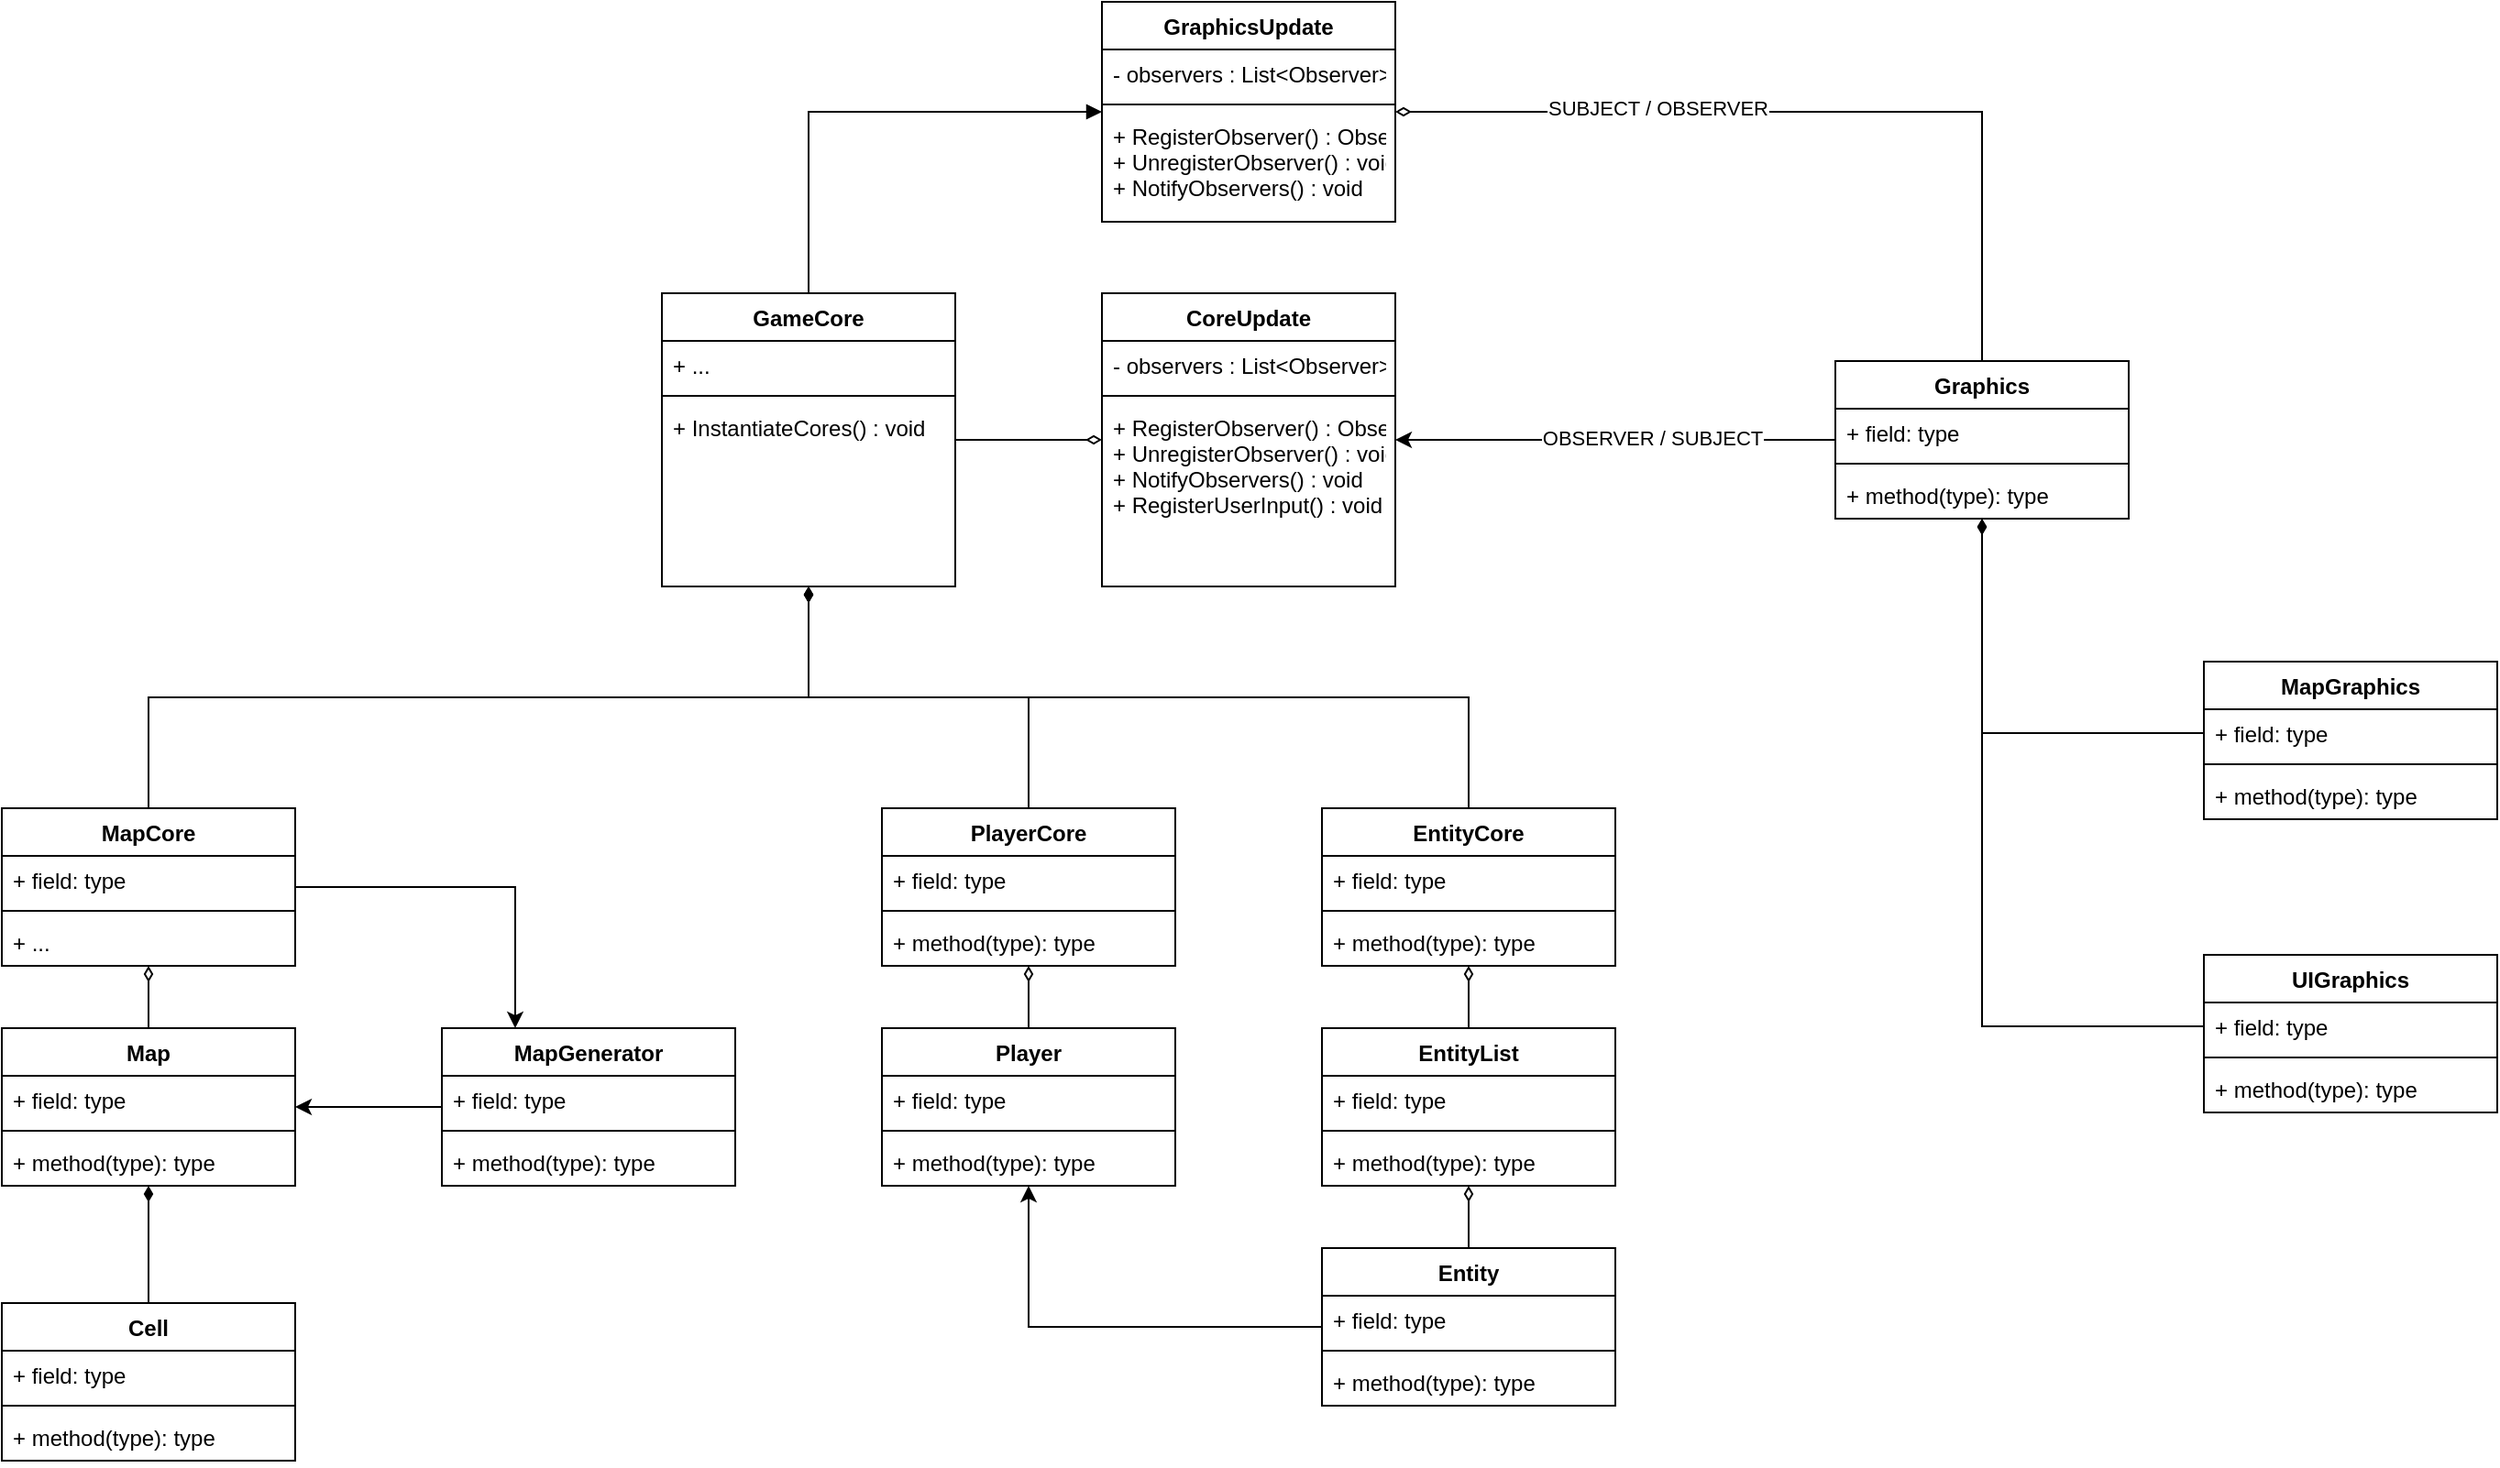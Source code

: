 <mxfile version="16.4.5" type="device"><diagram id="C5RBs43oDa-KdzZeNtuy" name="Page-1"><mxGraphModel dx="1422" dy="1982" grid="1" gridSize="10" guides="1" tooltips="1" connect="1" arrows="1" fold="1" page="1" pageScale="1" pageWidth="827" pageHeight="1169" math="0" shadow="0"><root><mxCell id="WIyWlLk6GJQsqaUBKTNV-0"/><mxCell id="WIyWlLk6GJQsqaUBKTNV-1" parent="WIyWlLk6GJQsqaUBKTNV-0"/><mxCell id="MYxf5_DO6HwggCJ-JQhd-1" style="edgeStyle=orthogonalEdgeStyle;rounded=0;orthogonalLoop=1;jettySize=auto;html=1;exitX=1;exitY=0.5;exitDx=0;exitDy=0;endArrow=diamondThin;endFill=0;" edge="1" parent="WIyWlLk6GJQsqaUBKTNV-1" source="miT6KoYlr4Fq0C0mBJy8-0" target="OhZlBr9VXH7yIJM2zUtV-15"><mxGeometry relative="1" as="geometry"/></mxCell><mxCell id="MYxf5_DO6HwggCJ-JQhd-9" style="edgeStyle=orthogonalEdgeStyle;rounded=0;orthogonalLoop=1;jettySize=auto;html=1;exitX=0.5;exitY=0;exitDx=0;exitDy=0;endArrow=block;endFill=1;entryX=0;entryY=0.5;entryDx=0;entryDy=0;" edge="1" parent="WIyWlLk6GJQsqaUBKTNV-1" source="miT6KoYlr4Fq0C0mBJy8-0" target="jsM1-eJlGXFgbwzMvxT7-0"><mxGeometry relative="1" as="geometry"><mxPoint x="460" y="-140" as="targetPoint"/></mxGeometry></mxCell><mxCell id="miT6KoYlr4Fq0C0mBJy8-0" value="GameCore" style="swimlane;fontStyle=1;align=center;verticalAlign=top;childLayout=stackLayout;horizontal=1;startSize=26;horizontalStack=0;resizeParent=1;resizeParentMax=0;resizeLast=0;collapsible=1;marginBottom=0;" parent="WIyWlLk6GJQsqaUBKTNV-1" vertex="1"><mxGeometry x="400" y="-1" width="160" height="160" as="geometry"/></mxCell><mxCell id="miT6KoYlr4Fq0C0mBJy8-1" value="+ ..." style="text;strokeColor=none;fillColor=none;align=left;verticalAlign=top;spacingLeft=4;spacingRight=4;overflow=hidden;rotatable=0;points=[[0,0.5],[1,0.5]];portConstraint=eastwest;" parent="miT6KoYlr4Fq0C0mBJy8-0" vertex="1"><mxGeometry y="26" width="160" height="26" as="geometry"/></mxCell><mxCell id="miT6KoYlr4Fq0C0mBJy8-2" value="" style="line;strokeWidth=1;fillColor=none;align=left;verticalAlign=middle;spacingTop=-1;spacingLeft=3;spacingRight=3;rotatable=0;labelPosition=right;points=[];portConstraint=eastwest;" parent="miT6KoYlr4Fq0C0mBJy8-0" vertex="1"><mxGeometry y="52" width="160" height="8" as="geometry"/></mxCell><mxCell id="miT6KoYlr4Fq0C0mBJy8-3" value="+ InstantiateCores() : void&#xA;" style="text;strokeColor=none;fillColor=none;align=left;verticalAlign=top;spacingLeft=4;spacingRight=4;overflow=hidden;rotatable=0;points=[[0,0.5],[1,0.5]];portConstraint=eastwest;" parent="miT6KoYlr4Fq0C0mBJy8-0" vertex="1"><mxGeometry y="60" width="160" height="100" as="geometry"/></mxCell><mxCell id="miT6KoYlr4Fq0C0mBJy8-47" style="edgeStyle=orthogonalEdgeStyle;rounded=0;orthogonalLoop=1;jettySize=auto;html=1;startArrow=diamondThin;startFill=0;endArrow=none;endFill=0;" parent="WIyWlLk6GJQsqaUBKTNV-1" source="miT6KoYlr4Fq0C0mBJy8-4" target="miT6KoYlr4Fq0C0mBJy8-21" edge="1"><mxGeometry relative="1" as="geometry"><Array as="points"><mxPoint x="90" y="430"/><mxPoint x="90" y="430"/></Array></mxGeometry></mxCell><mxCell id="MYxf5_DO6HwggCJ-JQhd-5" style="edgeStyle=orthogonalEdgeStyle;rounded=0;orthogonalLoop=1;jettySize=auto;html=1;exitX=0.5;exitY=0;exitDx=0;exitDy=0;endArrow=diamondThin;endFill=1;" edge="1" parent="WIyWlLk6GJQsqaUBKTNV-1" source="miT6KoYlr4Fq0C0mBJy8-4" target="miT6KoYlr4Fq0C0mBJy8-0"><mxGeometry relative="1" as="geometry"/></mxCell><mxCell id="miT6KoYlr4Fq0C0mBJy8-4" value="MapCore" style="swimlane;fontStyle=1;align=center;verticalAlign=top;childLayout=stackLayout;horizontal=1;startSize=26;horizontalStack=0;resizeParent=1;resizeParentMax=0;resizeLast=0;collapsible=1;marginBottom=0;" parent="WIyWlLk6GJQsqaUBKTNV-1" vertex="1"><mxGeometry x="40" y="280" width="160" height="86" as="geometry"/></mxCell><mxCell id="miT6KoYlr4Fq0C0mBJy8-5" value="+ field: type" style="text;strokeColor=none;fillColor=none;align=left;verticalAlign=top;spacingLeft=4;spacingRight=4;overflow=hidden;rotatable=0;points=[[0,0.5],[1,0.5]];portConstraint=eastwest;" parent="miT6KoYlr4Fq0C0mBJy8-4" vertex="1"><mxGeometry y="26" width="160" height="26" as="geometry"/></mxCell><mxCell id="miT6KoYlr4Fq0C0mBJy8-6" value="" style="line;strokeWidth=1;fillColor=none;align=left;verticalAlign=middle;spacingTop=-1;spacingLeft=3;spacingRight=3;rotatable=0;labelPosition=right;points=[];portConstraint=eastwest;" parent="miT6KoYlr4Fq0C0mBJy8-4" vertex="1"><mxGeometry y="52" width="160" height="8" as="geometry"/></mxCell><mxCell id="miT6KoYlr4Fq0C0mBJy8-7" value="+ ..." style="text;strokeColor=none;fillColor=none;align=left;verticalAlign=top;spacingLeft=4;spacingRight=4;overflow=hidden;rotatable=0;points=[[0,0.5],[1,0.5]];portConstraint=eastwest;" parent="miT6KoYlr4Fq0C0mBJy8-4" vertex="1"><mxGeometry y="60" width="160" height="26" as="geometry"/></mxCell><mxCell id="MYxf5_DO6HwggCJ-JQhd-6" style="edgeStyle=orthogonalEdgeStyle;rounded=0;orthogonalLoop=1;jettySize=auto;html=1;exitX=0.5;exitY=0;exitDx=0;exitDy=0;endArrow=diamondThin;endFill=1;" edge="1" parent="WIyWlLk6GJQsqaUBKTNV-1" source="miT6KoYlr4Fq0C0mBJy8-8" target="miT6KoYlr4Fq0C0mBJy8-0"><mxGeometry relative="1" as="geometry"/></mxCell><mxCell id="miT6KoYlr4Fq0C0mBJy8-8" value="PlayerCore" style="swimlane;fontStyle=1;align=center;verticalAlign=top;childLayout=stackLayout;horizontal=1;startSize=26;horizontalStack=0;resizeParent=1;resizeParentMax=0;resizeLast=0;collapsible=1;marginBottom=0;" parent="WIyWlLk6GJQsqaUBKTNV-1" vertex="1"><mxGeometry x="520" y="280" width="160" height="86" as="geometry"/></mxCell><mxCell id="miT6KoYlr4Fq0C0mBJy8-9" value="+ field: type" style="text;strokeColor=none;fillColor=none;align=left;verticalAlign=top;spacingLeft=4;spacingRight=4;overflow=hidden;rotatable=0;points=[[0,0.5],[1,0.5]];portConstraint=eastwest;" parent="miT6KoYlr4Fq0C0mBJy8-8" vertex="1"><mxGeometry y="26" width="160" height="26" as="geometry"/></mxCell><mxCell id="miT6KoYlr4Fq0C0mBJy8-10" value="" style="line;strokeWidth=1;fillColor=none;align=left;verticalAlign=middle;spacingTop=-1;spacingLeft=3;spacingRight=3;rotatable=0;labelPosition=right;points=[];portConstraint=eastwest;" parent="miT6KoYlr4Fq0C0mBJy8-8" vertex="1"><mxGeometry y="52" width="160" height="8" as="geometry"/></mxCell><mxCell id="miT6KoYlr4Fq0C0mBJy8-11" value="+ method(type): type" style="text;strokeColor=none;fillColor=none;align=left;verticalAlign=top;spacingLeft=4;spacingRight=4;overflow=hidden;rotatable=0;points=[[0,0.5],[1,0.5]];portConstraint=eastwest;" parent="miT6KoYlr4Fq0C0mBJy8-8" vertex="1"><mxGeometry y="60" width="160" height="26" as="geometry"/></mxCell><mxCell id="MYxf5_DO6HwggCJ-JQhd-7" style="edgeStyle=orthogonalEdgeStyle;rounded=0;orthogonalLoop=1;jettySize=auto;html=1;exitX=0.5;exitY=0;exitDx=0;exitDy=0;endArrow=diamondThin;endFill=1;" edge="1" parent="WIyWlLk6GJQsqaUBKTNV-1" source="miT6KoYlr4Fq0C0mBJy8-12" target="miT6KoYlr4Fq0C0mBJy8-0"><mxGeometry relative="1" as="geometry"/></mxCell><mxCell id="miT6KoYlr4Fq0C0mBJy8-12" value="EntityCore" style="swimlane;fontStyle=1;align=center;verticalAlign=top;childLayout=stackLayout;horizontal=1;startSize=26;horizontalStack=0;resizeParent=1;resizeParentMax=0;resizeLast=0;collapsible=1;marginBottom=0;" parent="WIyWlLk6GJQsqaUBKTNV-1" vertex="1"><mxGeometry x="760" y="280" width="160" height="86" as="geometry"/></mxCell><mxCell id="miT6KoYlr4Fq0C0mBJy8-13" value="+ field: type" style="text;strokeColor=none;fillColor=none;align=left;verticalAlign=top;spacingLeft=4;spacingRight=4;overflow=hidden;rotatable=0;points=[[0,0.5],[1,0.5]];portConstraint=eastwest;" parent="miT6KoYlr4Fq0C0mBJy8-12" vertex="1"><mxGeometry y="26" width="160" height="26" as="geometry"/></mxCell><mxCell id="miT6KoYlr4Fq0C0mBJy8-14" value="" style="line;strokeWidth=1;fillColor=none;align=left;verticalAlign=middle;spacingTop=-1;spacingLeft=3;spacingRight=3;rotatable=0;labelPosition=right;points=[];portConstraint=eastwest;" parent="miT6KoYlr4Fq0C0mBJy8-12" vertex="1"><mxGeometry y="52" width="160" height="8" as="geometry"/></mxCell><mxCell id="miT6KoYlr4Fq0C0mBJy8-15" value="+ method(type): type" style="text;strokeColor=none;fillColor=none;align=left;verticalAlign=top;spacingLeft=4;spacingRight=4;overflow=hidden;rotatable=0;points=[[0,0.5],[1,0.5]];portConstraint=eastwest;" parent="miT6KoYlr4Fq0C0mBJy8-12" vertex="1"><mxGeometry y="60" width="160" height="26" as="geometry"/></mxCell><mxCell id="miT6KoYlr4Fq0C0mBJy8-45" style="edgeStyle=orthogonalEdgeStyle;rounded=0;orthogonalLoop=1;jettySize=auto;html=1;startArrow=none;startFill=0;endArrow=classic;endFill=1;" parent="WIyWlLk6GJQsqaUBKTNV-1" source="miT6KoYlr4Fq0C0mBJy8-17" target="miT6KoYlr4Fq0C0mBJy8-21" edge="1"><mxGeometry relative="1" as="geometry"><Array as="points"/></mxGeometry></mxCell><mxCell id="miT6KoYlr4Fq0C0mBJy8-17" value="MapGenerator" style="swimlane;fontStyle=1;align=center;verticalAlign=top;childLayout=stackLayout;horizontal=1;startSize=26;horizontalStack=0;resizeParent=1;resizeParentMax=0;resizeLast=0;collapsible=1;marginBottom=0;" parent="WIyWlLk6GJQsqaUBKTNV-1" vertex="1"><mxGeometry x="280" y="400" width="160" height="86" as="geometry"/></mxCell><mxCell id="miT6KoYlr4Fq0C0mBJy8-18" value="+ field: type" style="text;strokeColor=none;fillColor=none;align=left;verticalAlign=top;spacingLeft=4;spacingRight=4;overflow=hidden;rotatable=0;points=[[0,0.5],[1,0.5]];portConstraint=eastwest;" parent="miT6KoYlr4Fq0C0mBJy8-17" vertex="1"><mxGeometry y="26" width="160" height="26" as="geometry"/></mxCell><mxCell id="miT6KoYlr4Fq0C0mBJy8-19" value="" style="line;strokeWidth=1;fillColor=none;align=left;verticalAlign=middle;spacingTop=-1;spacingLeft=3;spacingRight=3;rotatable=0;labelPosition=right;points=[];portConstraint=eastwest;" parent="miT6KoYlr4Fq0C0mBJy8-17" vertex="1"><mxGeometry y="52" width="160" height="8" as="geometry"/></mxCell><mxCell id="miT6KoYlr4Fq0C0mBJy8-20" value="+ method(type): type" style="text;strokeColor=none;fillColor=none;align=left;verticalAlign=top;spacingLeft=4;spacingRight=4;overflow=hidden;rotatable=0;points=[[0,0.5],[1,0.5]];portConstraint=eastwest;" parent="miT6KoYlr4Fq0C0mBJy8-17" vertex="1"><mxGeometry y="60" width="160" height="26" as="geometry"/></mxCell><mxCell id="miT6KoYlr4Fq0C0mBJy8-21" value="Map" style="swimlane;fontStyle=1;align=center;verticalAlign=top;childLayout=stackLayout;horizontal=1;startSize=26;horizontalStack=0;resizeParent=1;resizeParentMax=0;resizeLast=0;collapsible=1;marginBottom=0;" parent="WIyWlLk6GJQsqaUBKTNV-1" vertex="1"><mxGeometry x="40" y="400" width="160" height="86" as="geometry"/></mxCell><mxCell id="miT6KoYlr4Fq0C0mBJy8-22" value="+ field: type" style="text;strokeColor=none;fillColor=none;align=left;verticalAlign=top;spacingLeft=4;spacingRight=4;overflow=hidden;rotatable=0;points=[[0,0.5],[1,0.5]];portConstraint=eastwest;" parent="miT6KoYlr4Fq0C0mBJy8-21" vertex="1"><mxGeometry y="26" width="160" height="26" as="geometry"/></mxCell><mxCell id="miT6KoYlr4Fq0C0mBJy8-23" value="" style="line;strokeWidth=1;fillColor=none;align=left;verticalAlign=middle;spacingTop=-1;spacingLeft=3;spacingRight=3;rotatable=0;labelPosition=right;points=[];portConstraint=eastwest;" parent="miT6KoYlr4Fq0C0mBJy8-21" vertex="1"><mxGeometry y="52" width="160" height="8" as="geometry"/></mxCell><mxCell id="miT6KoYlr4Fq0C0mBJy8-24" value="+ method(type): type" style="text;strokeColor=none;fillColor=none;align=left;verticalAlign=top;spacingLeft=4;spacingRight=4;overflow=hidden;rotatable=0;points=[[0,0.5],[1,0.5]];portConstraint=eastwest;" parent="miT6KoYlr4Fq0C0mBJy8-21" vertex="1"><mxGeometry y="60" width="160" height="26" as="geometry"/></mxCell><mxCell id="MYxf5_DO6HwggCJ-JQhd-4" style="edgeStyle=orthogonalEdgeStyle;rounded=0;orthogonalLoop=1;jettySize=auto;html=1;exitX=0.5;exitY=0;exitDx=0;exitDy=0;endArrow=diamondThin;endFill=1;" edge="1" parent="WIyWlLk6GJQsqaUBKTNV-1" source="miT6KoYlr4Fq0C0mBJy8-25" target="miT6KoYlr4Fq0C0mBJy8-21"><mxGeometry relative="1" as="geometry"/></mxCell><mxCell id="miT6KoYlr4Fq0C0mBJy8-25" value="Cell" style="swimlane;fontStyle=1;align=center;verticalAlign=top;childLayout=stackLayout;horizontal=1;startSize=26;horizontalStack=0;resizeParent=1;resizeParentMax=0;resizeLast=0;collapsible=1;marginBottom=0;" parent="WIyWlLk6GJQsqaUBKTNV-1" vertex="1"><mxGeometry x="40" y="550" width="160" height="86" as="geometry"/></mxCell><mxCell id="miT6KoYlr4Fq0C0mBJy8-26" value="+ field: type" style="text;strokeColor=none;fillColor=none;align=left;verticalAlign=top;spacingLeft=4;spacingRight=4;overflow=hidden;rotatable=0;points=[[0,0.5],[1,0.5]];portConstraint=eastwest;" parent="miT6KoYlr4Fq0C0mBJy8-25" vertex="1"><mxGeometry y="26" width="160" height="26" as="geometry"/></mxCell><mxCell id="miT6KoYlr4Fq0C0mBJy8-27" value="" style="line;strokeWidth=1;fillColor=none;align=left;verticalAlign=middle;spacingTop=-1;spacingLeft=3;spacingRight=3;rotatable=0;labelPosition=right;points=[];portConstraint=eastwest;" parent="miT6KoYlr4Fq0C0mBJy8-25" vertex="1"><mxGeometry y="52" width="160" height="8" as="geometry"/></mxCell><mxCell id="miT6KoYlr4Fq0C0mBJy8-28" value="+ method(type): type" style="text;strokeColor=none;fillColor=none;align=left;verticalAlign=top;spacingLeft=4;spacingRight=4;overflow=hidden;rotatable=0;points=[[0,0.5],[1,0.5]];portConstraint=eastwest;" parent="miT6KoYlr4Fq0C0mBJy8-25" vertex="1"><mxGeometry y="60" width="160" height="26" as="geometry"/></mxCell><mxCell id="miT6KoYlr4Fq0C0mBJy8-29" value="Player" style="swimlane;fontStyle=1;align=center;verticalAlign=top;childLayout=stackLayout;horizontal=1;startSize=26;horizontalStack=0;resizeParent=1;resizeParentMax=0;resizeLast=0;collapsible=1;marginBottom=0;" parent="WIyWlLk6GJQsqaUBKTNV-1" vertex="1"><mxGeometry x="520" y="400" width="160" height="86" as="geometry"/></mxCell><mxCell id="miT6KoYlr4Fq0C0mBJy8-30" value="+ field: type" style="text;strokeColor=none;fillColor=none;align=left;verticalAlign=top;spacingLeft=4;spacingRight=4;overflow=hidden;rotatable=0;points=[[0,0.5],[1,0.5]];portConstraint=eastwest;" parent="miT6KoYlr4Fq0C0mBJy8-29" vertex="1"><mxGeometry y="26" width="160" height="26" as="geometry"/></mxCell><mxCell id="miT6KoYlr4Fq0C0mBJy8-31" value="" style="line;strokeWidth=1;fillColor=none;align=left;verticalAlign=middle;spacingTop=-1;spacingLeft=3;spacingRight=3;rotatable=0;labelPosition=right;points=[];portConstraint=eastwest;" parent="miT6KoYlr4Fq0C0mBJy8-29" vertex="1"><mxGeometry y="52" width="160" height="8" as="geometry"/></mxCell><mxCell id="miT6KoYlr4Fq0C0mBJy8-32" value="+ method(type): type" style="text;strokeColor=none;fillColor=none;align=left;verticalAlign=top;spacingLeft=4;spacingRight=4;overflow=hidden;rotatable=0;points=[[0,0.5],[1,0.5]];portConstraint=eastwest;" parent="miT6KoYlr4Fq0C0mBJy8-29" vertex="1"><mxGeometry y="60" width="160" height="26" as="geometry"/></mxCell><mxCell id="miT6KoYlr4Fq0C0mBJy8-33" value="EntityList" style="swimlane;fontStyle=1;align=center;verticalAlign=top;childLayout=stackLayout;horizontal=1;startSize=26;horizontalStack=0;resizeParent=1;resizeParentMax=0;resizeLast=0;collapsible=1;marginBottom=0;" parent="WIyWlLk6GJQsqaUBKTNV-1" vertex="1"><mxGeometry x="760" y="400" width="160" height="86" as="geometry"/></mxCell><mxCell id="miT6KoYlr4Fq0C0mBJy8-34" value="+ field: type" style="text;strokeColor=none;fillColor=none;align=left;verticalAlign=top;spacingLeft=4;spacingRight=4;overflow=hidden;rotatable=0;points=[[0,0.5],[1,0.5]];portConstraint=eastwest;" parent="miT6KoYlr4Fq0C0mBJy8-33" vertex="1"><mxGeometry y="26" width="160" height="26" as="geometry"/></mxCell><mxCell id="miT6KoYlr4Fq0C0mBJy8-35" value="" style="line;strokeWidth=1;fillColor=none;align=left;verticalAlign=middle;spacingTop=-1;spacingLeft=3;spacingRight=3;rotatable=0;labelPosition=right;points=[];portConstraint=eastwest;" parent="miT6KoYlr4Fq0C0mBJy8-33" vertex="1"><mxGeometry y="52" width="160" height="8" as="geometry"/></mxCell><mxCell id="miT6KoYlr4Fq0C0mBJy8-36" value="+ method(type): type" style="text;strokeColor=none;fillColor=none;align=left;verticalAlign=top;spacingLeft=4;spacingRight=4;overflow=hidden;rotatable=0;points=[[0,0.5],[1,0.5]];portConstraint=eastwest;" parent="miT6KoYlr4Fq0C0mBJy8-33" vertex="1"><mxGeometry y="60" width="160" height="26" as="geometry"/></mxCell><mxCell id="miT6KoYlr4Fq0C0mBJy8-46" style="edgeStyle=orthogonalEdgeStyle;rounded=0;orthogonalLoop=1;jettySize=auto;html=1;startArrow=none;startFill=0;endArrow=classic;endFill=1;" parent="WIyWlLk6GJQsqaUBKTNV-1" source="miT6KoYlr4Fq0C0mBJy8-37" target="miT6KoYlr4Fq0C0mBJy8-29" edge="1"><mxGeometry relative="1" as="geometry"><mxPoint x="1060" y="660" as="sourcePoint"/><mxPoint x="1450" y="780" as="targetPoint"/></mxGeometry></mxCell><mxCell id="miT6KoYlr4Fq0C0mBJy8-37" value="Entity" style="swimlane;fontStyle=1;align=center;verticalAlign=top;childLayout=stackLayout;horizontal=1;startSize=26;horizontalStack=0;resizeParent=1;resizeParentMax=0;resizeLast=0;collapsible=1;marginBottom=0;" parent="WIyWlLk6GJQsqaUBKTNV-1" vertex="1"><mxGeometry x="760" y="520" width="160" height="86" as="geometry"/></mxCell><mxCell id="miT6KoYlr4Fq0C0mBJy8-38" value="+ field: type" style="text;strokeColor=none;fillColor=none;align=left;verticalAlign=top;spacingLeft=4;spacingRight=4;overflow=hidden;rotatable=0;points=[[0,0.5],[1,0.5]];portConstraint=eastwest;" parent="miT6KoYlr4Fq0C0mBJy8-37" vertex="1"><mxGeometry y="26" width="160" height="26" as="geometry"/></mxCell><mxCell id="miT6KoYlr4Fq0C0mBJy8-39" value="" style="line;strokeWidth=1;fillColor=none;align=left;verticalAlign=middle;spacingTop=-1;spacingLeft=3;spacingRight=3;rotatable=0;labelPosition=right;points=[];portConstraint=eastwest;" parent="miT6KoYlr4Fq0C0mBJy8-37" vertex="1"><mxGeometry y="52" width="160" height="8" as="geometry"/></mxCell><mxCell id="miT6KoYlr4Fq0C0mBJy8-40" value="+ method(type): type" style="text;strokeColor=none;fillColor=none;align=left;verticalAlign=top;spacingLeft=4;spacingRight=4;overflow=hidden;rotatable=0;points=[[0,0.5],[1,0.5]];portConstraint=eastwest;" parent="miT6KoYlr4Fq0C0mBJy8-37" vertex="1"><mxGeometry y="60" width="160" height="26" as="geometry"/></mxCell><mxCell id="miT6KoYlr4Fq0C0mBJy8-44" style="edgeStyle=orthogonalEdgeStyle;rounded=0;orthogonalLoop=1;jettySize=auto;html=1;entryX=0.25;entryY=0;entryDx=0;entryDy=0;startArrow=none;startFill=0;endArrow=classic;endFill=1;" parent="WIyWlLk6GJQsqaUBKTNV-1" source="miT6KoYlr4Fq0C0mBJy8-4" target="miT6KoYlr4Fq0C0mBJy8-17" edge="1"><mxGeometry relative="1" as="geometry"/></mxCell><mxCell id="miT6KoYlr4Fq0C0mBJy8-48" style="edgeStyle=orthogonalEdgeStyle;rounded=0;orthogonalLoop=1;jettySize=auto;html=1;startArrow=diamondThin;startFill=0;endArrow=none;endFill=0;" parent="WIyWlLk6GJQsqaUBKTNV-1" source="miT6KoYlr4Fq0C0mBJy8-8" target="miT6KoYlr4Fq0C0mBJy8-29" edge="1"><mxGeometry relative="1" as="geometry"/></mxCell><mxCell id="miT6KoYlr4Fq0C0mBJy8-50" style="edgeStyle=orthogonalEdgeStyle;rounded=0;orthogonalLoop=1;jettySize=auto;html=1;startArrow=diamondThin;startFill=0;endArrow=none;endFill=0;" parent="WIyWlLk6GJQsqaUBKTNV-1" source="miT6KoYlr4Fq0C0mBJy8-12" target="miT6KoYlr4Fq0C0mBJy8-33" edge="1"><mxGeometry relative="1" as="geometry"/></mxCell><mxCell id="miT6KoYlr4Fq0C0mBJy8-51" style="edgeStyle=orthogonalEdgeStyle;rounded=0;orthogonalLoop=1;jettySize=auto;html=1;startArrow=diamondThin;startFill=0;endArrow=none;endFill=0;" parent="WIyWlLk6GJQsqaUBKTNV-1" source="miT6KoYlr4Fq0C0mBJy8-33" target="miT6KoYlr4Fq0C0mBJy8-37" edge="1"><mxGeometry relative="1" as="geometry"/></mxCell><mxCell id="vRj6a2zsIIq6kAdM4MDe-0" value="MapGraphics" style="swimlane;fontStyle=1;align=center;verticalAlign=top;childLayout=stackLayout;horizontal=1;startSize=26;horizontalStack=0;resizeParent=1;resizeParentMax=0;resizeLast=0;collapsible=1;marginBottom=0;" parent="WIyWlLk6GJQsqaUBKTNV-1" vertex="1"><mxGeometry x="1241" y="200" width="160" height="86" as="geometry"/></mxCell><mxCell id="vRj6a2zsIIq6kAdM4MDe-1" value="+ field: type" style="text;strokeColor=none;fillColor=none;align=left;verticalAlign=top;spacingLeft=4;spacingRight=4;overflow=hidden;rotatable=0;points=[[0,0.5],[1,0.5]];portConstraint=eastwest;" parent="vRj6a2zsIIq6kAdM4MDe-0" vertex="1"><mxGeometry y="26" width="160" height="26" as="geometry"/></mxCell><mxCell id="vRj6a2zsIIq6kAdM4MDe-2" value="" style="line;strokeWidth=1;fillColor=none;align=left;verticalAlign=middle;spacingTop=-1;spacingLeft=3;spacingRight=3;rotatable=0;labelPosition=right;points=[];portConstraint=eastwest;" parent="vRj6a2zsIIq6kAdM4MDe-0" vertex="1"><mxGeometry y="52" width="160" height="8" as="geometry"/></mxCell><mxCell id="vRj6a2zsIIq6kAdM4MDe-3" value="+ method(type): type" style="text;strokeColor=none;fillColor=none;align=left;verticalAlign=top;spacingLeft=4;spacingRight=4;overflow=hidden;rotatable=0;points=[[0,0.5],[1,0.5]];portConstraint=eastwest;" parent="vRj6a2zsIIq6kAdM4MDe-0" vertex="1"><mxGeometry y="60" width="160" height="26" as="geometry"/></mxCell><mxCell id="vRj6a2zsIIq6kAdM4MDe-4" value="UIGraphics" style="swimlane;fontStyle=1;align=center;verticalAlign=top;childLayout=stackLayout;horizontal=1;startSize=26;horizontalStack=0;resizeParent=1;resizeParentMax=0;resizeLast=0;collapsible=1;marginBottom=0;" parent="WIyWlLk6GJQsqaUBKTNV-1" vertex="1"><mxGeometry x="1241" y="360" width="160" height="86" as="geometry"/></mxCell><mxCell id="vRj6a2zsIIq6kAdM4MDe-5" value="+ field: type" style="text;strokeColor=none;fillColor=none;align=left;verticalAlign=top;spacingLeft=4;spacingRight=4;overflow=hidden;rotatable=0;points=[[0,0.5],[1,0.5]];portConstraint=eastwest;" parent="vRj6a2zsIIq6kAdM4MDe-4" vertex="1"><mxGeometry y="26" width="160" height="26" as="geometry"/></mxCell><mxCell id="vRj6a2zsIIq6kAdM4MDe-6" value="" style="line;strokeWidth=1;fillColor=none;align=left;verticalAlign=middle;spacingTop=-1;spacingLeft=3;spacingRight=3;rotatable=0;labelPosition=right;points=[];portConstraint=eastwest;" parent="vRj6a2zsIIq6kAdM4MDe-4" vertex="1"><mxGeometry y="52" width="160" height="8" as="geometry"/></mxCell><mxCell id="vRj6a2zsIIq6kAdM4MDe-7" value="+ method(type): type" style="text;strokeColor=none;fillColor=none;align=left;verticalAlign=top;spacingLeft=4;spacingRight=4;overflow=hidden;rotatable=0;points=[[0,0.5],[1,0.5]];portConstraint=eastwest;" parent="vRj6a2zsIIq6kAdM4MDe-4" vertex="1"><mxGeometry y="60" width="160" height="26" as="geometry"/></mxCell><mxCell id="vRj6a2zsIIq6kAdM4MDe-13" style="edgeStyle=orthogonalEdgeStyle;rounded=0;orthogonalLoop=1;jettySize=auto;html=1;exitX=0.5;exitY=1;exitDx=0;exitDy=0;entryX=0;entryY=0.5;entryDx=0;entryDy=0;endArrow=none;endFill=0;startArrow=diamondThin;startFill=1;" parent="WIyWlLk6GJQsqaUBKTNV-1" source="vRj6a2zsIIq6kAdM4MDe-8" target="vRj6a2zsIIq6kAdM4MDe-1" edge="1"><mxGeometry relative="1" as="geometry"/></mxCell><mxCell id="vRj6a2zsIIq6kAdM4MDe-14" style="edgeStyle=orthogonalEdgeStyle;rounded=0;orthogonalLoop=1;jettySize=auto;html=1;exitX=0.5;exitY=1;exitDx=0;exitDy=0;entryX=0;entryY=0.5;entryDx=0;entryDy=0;startArrow=diamondThin;startFill=1;endArrow=none;endFill=0;" parent="WIyWlLk6GJQsqaUBKTNV-1" source="vRj6a2zsIIq6kAdM4MDe-8" target="vRj6a2zsIIq6kAdM4MDe-5" edge="1"><mxGeometry relative="1" as="geometry"/></mxCell><mxCell id="MYxf5_DO6HwggCJ-JQhd-0" style="edgeStyle=orthogonalEdgeStyle;rounded=0;orthogonalLoop=1;jettySize=auto;html=1;exitX=0;exitY=0.5;exitDx=0;exitDy=0;" edge="1" parent="WIyWlLk6GJQsqaUBKTNV-1" source="vRj6a2zsIIq6kAdM4MDe-8" target="OhZlBr9VXH7yIJM2zUtV-15"><mxGeometry relative="1" as="geometry"/></mxCell><mxCell id="MYxf5_DO6HwggCJ-JQhd-8" value="OBSERVER / SUBJECT" style="edgeLabel;html=1;align=center;verticalAlign=middle;resizable=0;points=[];" vertex="1" connectable="0" parent="MYxf5_DO6HwggCJ-JQhd-0"><mxGeometry x="-0.225" y="2" relative="1" as="geometry"><mxPoint x="-7" y="-3" as="offset"/></mxGeometry></mxCell><mxCell id="vRj6a2zsIIq6kAdM4MDe-8" value="Graphics" style="swimlane;fontStyle=1;align=center;verticalAlign=top;childLayout=stackLayout;horizontal=1;startSize=26;horizontalStack=0;resizeParent=1;resizeParentMax=0;resizeLast=0;collapsible=1;marginBottom=0;" parent="WIyWlLk6GJQsqaUBKTNV-1" vertex="1"><mxGeometry x="1040" y="36" width="160" height="86" as="geometry"/></mxCell><mxCell id="vRj6a2zsIIq6kAdM4MDe-9" value="+ field: type" style="text;strokeColor=none;fillColor=none;align=left;verticalAlign=top;spacingLeft=4;spacingRight=4;overflow=hidden;rotatable=0;points=[[0,0.5],[1,0.5]];portConstraint=eastwest;" parent="vRj6a2zsIIq6kAdM4MDe-8" vertex="1"><mxGeometry y="26" width="160" height="26" as="geometry"/></mxCell><mxCell id="vRj6a2zsIIq6kAdM4MDe-10" value="" style="line;strokeWidth=1;fillColor=none;align=left;verticalAlign=middle;spacingTop=-1;spacingLeft=3;spacingRight=3;rotatable=0;labelPosition=right;points=[];portConstraint=eastwest;" parent="vRj6a2zsIIq6kAdM4MDe-8" vertex="1"><mxGeometry y="52" width="160" height="8" as="geometry"/></mxCell><mxCell id="vRj6a2zsIIq6kAdM4MDe-11" value="+ method(type): type" style="text;strokeColor=none;fillColor=none;align=left;verticalAlign=top;spacingLeft=4;spacingRight=4;overflow=hidden;rotatable=0;points=[[0,0.5],[1,0.5]];portConstraint=eastwest;" parent="vRj6a2zsIIq6kAdM4MDe-8" vertex="1"><mxGeometry y="60" width="160" height="26" as="geometry"/></mxCell><mxCell id="OhZlBr9VXH7yIJM2zUtV-15" value="CoreUpdate" style="swimlane;fontStyle=1;align=center;verticalAlign=top;childLayout=stackLayout;horizontal=1;startSize=26;horizontalStack=0;resizeParent=1;resizeParentMax=0;resizeLast=0;collapsible=1;marginBottom=0;" parent="WIyWlLk6GJQsqaUBKTNV-1" vertex="1"><mxGeometry x="640" y="-1" width="160" height="160" as="geometry"/></mxCell><mxCell id="OhZlBr9VXH7yIJM2zUtV-16" value="- observers : List&lt;Observer&gt;" style="text;strokeColor=none;fillColor=none;align=left;verticalAlign=top;spacingLeft=4;spacingRight=4;overflow=hidden;rotatable=0;points=[[0,0.5],[1,0.5]];portConstraint=eastwest;" parent="OhZlBr9VXH7yIJM2zUtV-15" vertex="1"><mxGeometry y="26" width="160" height="26" as="geometry"/></mxCell><mxCell id="OhZlBr9VXH7yIJM2zUtV-17" value="" style="line;strokeWidth=1;fillColor=none;align=left;verticalAlign=middle;spacingTop=-1;spacingLeft=3;spacingRight=3;rotatable=0;labelPosition=right;points=[];portConstraint=eastwest;" parent="OhZlBr9VXH7yIJM2zUtV-15" vertex="1"><mxGeometry y="52" width="160" height="8" as="geometry"/></mxCell><mxCell id="OhZlBr9VXH7yIJM2zUtV-18" value="+ RegisterObserver() : Observer&#xA;+ UnregisterObserver() : void&#xA;+ NotifyObservers() : void&#xA;+ RegisterUserInput() : void&#xA;" style="text;strokeColor=none;fillColor=none;align=left;verticalAlign=top;spacingLeft=4;spacingRight=4;overflow=hidden;rotatable=0;points=[[0,0.5],[1,0.5]];portConstraint=eastwest;" parent="OhZlBr9VXH7yIJM2zUtV-15" vertex="1"><mxGeometry y="60" width="160" height="100" as="geometry"/></mxCell><mxCell id="jsM1-eJlGXFgbwzMvxT7-7" style="edgeStyle=orthogonalEdgeStyle;rounded=0;orthogonalLoop=1;jettySize=auto;html=1;exitX=1;exitY=0.5;exitDx=0;exitDy=0;endArrow=none;endFill=0;startArrow=diamondThin;startFill=0;" parent="WIyWlLk6GJQsqaUBKTNV-1" source="jsM1-eJlGXFgbwzMvxT7-0" target="vRj6a2zsIIq6kAdM4MDe-8" edge="1"><mxGeometry relative="1" as="geometry"/></mxCell><mxCell id="jsM1-eJlGXFgbwzMvxT7-8" value="SUBJECT / OBSERVER" style="edgeLabel;html=1;align=center;verticalAlign=middle;resizable=0;points=[];" parent="jsM1-eJlGXFgbwzMvxT7-7" vertex="1" connectable="0"><mxGeometry x="-0.158" y="-3" relative="1" as="geometry"><mxPoint x="-49" y="-5" as="offset"/></mxGeometry></mxCell><mxCell id="jsM1-eJlGXFgbwzMvxT7-0" value="GraphicsUpdate" style="swimlane;fontStyle=1;align=center;verticalAlign=top;childLayout=stackLayout;horizontal=1;startSize=26;horizontalStack=0;resizeParent=1;resizeParentMax=0;resizeLast=0;collapsible=1;marginBottom=0;" parent="WIyWlLk6GJQsqaUBKTNV-1" vertex="1"><mxGeometry x="640" y="-160" width="160" height="120" as="geometry"/></mxCell><mxCell id="jsM1-eJlGXFgbwzMvxT7-1" value="- observers : List&lt;Observer&gt;" style="text;strokeColor=none;fillColor=none;align=left;verticalAlign=top;spacingLeft=4;spacingRight=4;overflow=hidden;rotatable=0;points=[[0,0.5],[1,0.5]];portConstraint=eastwest;" parent="jsM1-eJlGXFgbwzMvxT7-0" vertex="1"><mxGeometry y="26" width="160" height="26" as="geometry"/></mxCell><mxCell id="jsM1-eJlGXFgbwzMvxT7-2" value="" style="line;strokeWidth=1;fillColor=none;align=left;verticalAlign=middle;spacingTop=-1;spacingLeft=3;spacingRight=3;rotatable=0;labelPosition=right;points=[];portConstraint=eastwest;" parent="jsM1-eJlGXFgbwzMvxT7-0" vertex="1"><mxGeometry y="52" width="160" height="8" as="geometry"/></mxCell><mxCell id="jsM1-eJlGXFgbwzMvxT7-3" value="+ RegisterObserver() : Observer&#xA;+ UnregisterObserver() : void&#xA;+ NotifyObservers() : void" style="text;strokeColor=none;fillColor=none;align=left;verticalAlign=top;spacingLeft=4;spacingRight=4;overflow=hidden;rotatable=0;points=[[0,0.5],[1,0.5]];portConstraint=eastwest;" parent="jsM1-eJlGXFgbwzMvxT7-0" vertex="1"><mxGeometry y="60" width="160" height="60" as="geometry"/></mxCell></root></mxGraphModel></diagram></mxfile>